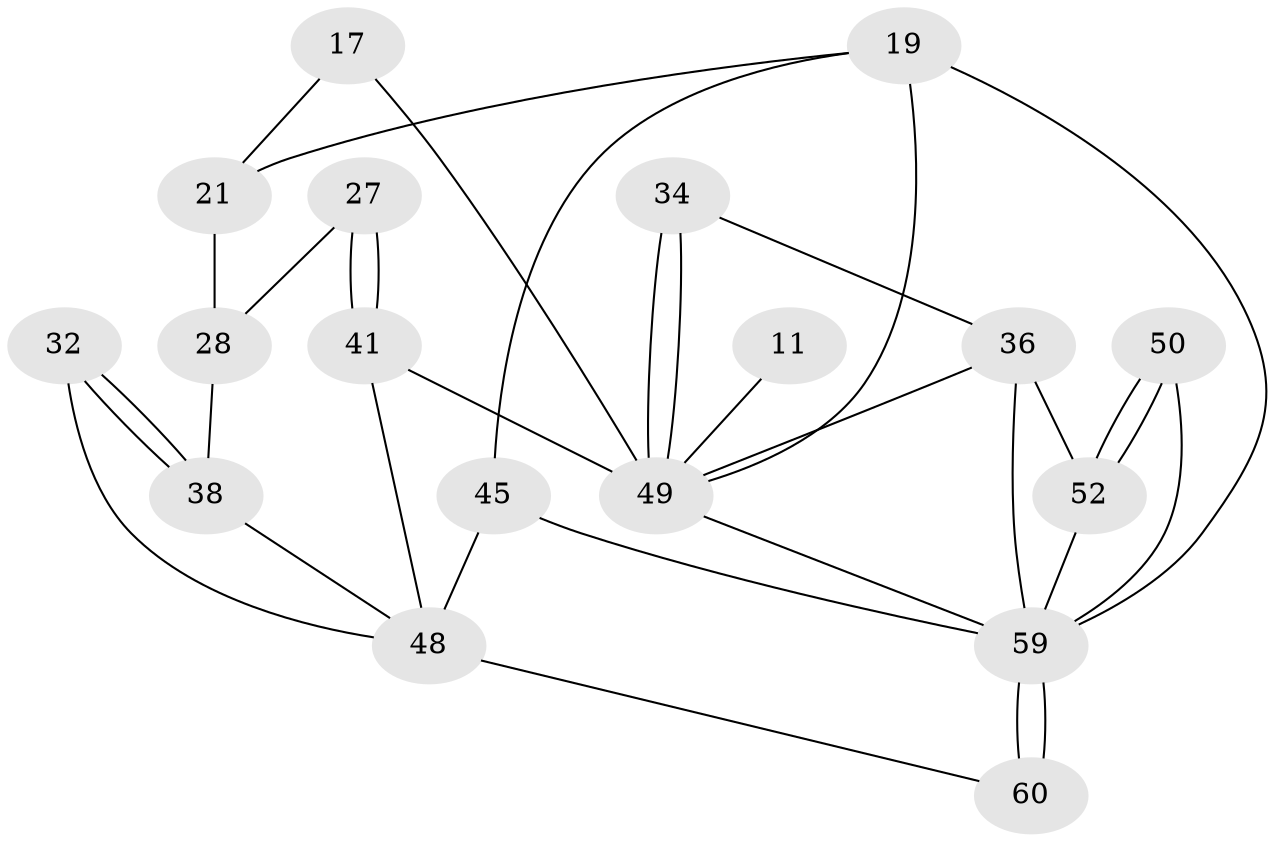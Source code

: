 // original degree distribution, {3: 0.03333333333333333, 5: 0.43333333333333335, 6: 0.25, 4: 0.2833333333333333}
// Generated by graph-tools (version 1.1) at 2025/07/03/04/25 22:07:07]
// undirected, 18 vertices, 34 edges
graph export_dot {
graph [start="1"]
  node [color=gray90,style=filled];
  11 [pos="+1+0.25523975505301594"];
  17 [pos="+0.11912615525826324+0.32433998268153963",super="+9+16"];
  19 [pos="+0.5378702388024215+0.4888566290562004",super="+18+14"];
  21 [pos="+0.15208701902659788+0.3898231278804576",super="+20"];
  27 [pos="+0+0.5314464427843166"];
  28 [pos="+0.198250478413658+0.5667763643821215",super="+25+26"];
  32 [pos="+0.2399508203460508+0.6905310482442102"];
  34 [pos="+1+0.752249633256601"];
  36 [pos="+0.9551508472608718+0.7500711574903673",super="+23+35"];
  38 [pos="+0.17453562110725732+0.8322447218162985",super="+37+33"];
  41 [pos="+0+1",super="+3"];
  45 [pos="+0.4846357716316837+0.8376767334209483",super="+30"];
  48 [pos="+0.39549480814070925+0.8369589754827844",super="+40+31"];
  49 [pos="+1+1",super="+2+13+29"];
  50 [pos="+0.710354022302781+0.8965173522904091"];
  52 [pos="+0.71480057476819+0.9084021825820195",super="+51+47"];
  59 [pos="+0.7366895822076192+1",super="+55+57+53+58"];
  60 [pos="+0.7367829507824756+1",super="+54"];
  11 -- 49 [weight=3];
  17 -- 21 [weight=2];
  17 -- 49 [weight=2];
  19 -- 45;
  19 -- 59;
  19 -- 49 [weight=2];
  19 -- 21;
  21 -- 28 [weight=2];
  27 -- 41 [weight=2];
  27 -- 41;
  27 -- 28;
  28 -- 38 [weight=2];
  32 -- 38 [weight=2];
  32 -- 38;
  32 -- 48;
  34 -- 49 [weight=2];
  34 -- 49;
  34 -- 36;
  36 -- 52;
  36 -- 49;
  36 -- 59 [weight=2];
  38 -- 48;
  41 -- 49 [weight=3];
  41 -- 48;
  45 -- 48 [weight=2];
  45 -- 59;
  48 -- 60;
  49 -- 59;
  50 -- 52 [weight=2];
  50 -- 52;
  50 -- 59;
  52 -- 59 [weight=3];
  59 -- 60 [weight=3];
  59 -- 60;
}
